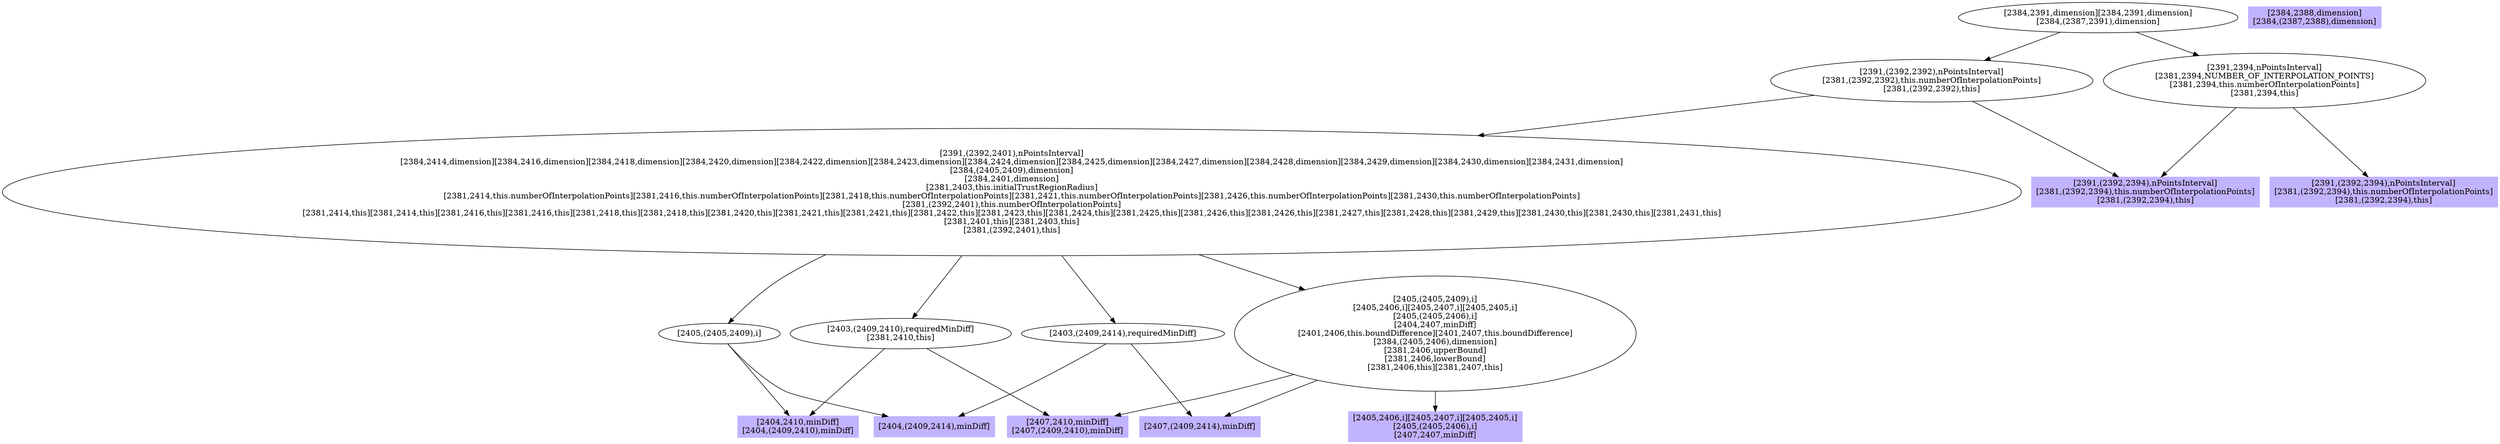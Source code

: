 digraph { 
2603 [shape=box,style=filled,color=".7 .3 1.0",label="[2391,(2392,2394),nPointsInterval]\n[2381,(2392,2394),this.numberOfInterpolationPoints]\n[2381,(2392,2394),this]"];
2604 [shape=box,style=filled,color=".7 .3 1.0",label="[2404,2410,minDiff]\n[2404,(2409,2410),minDiff]"];
2605 [shape=box,style=filled,color=".7 .3 1.0",label="[2407,2410,minDiff]\n[2407,(2409,2410),minDiff]"];
2606 [label="[2403,(2409,2410),requiredMinDiff]\n[2381,2410,this]"];
2607 [shape=box,style=filled,color=".7 .3 1.0",label="[2407,(2409,2414),minDiff]"];
2608 [shape=box,style=filled,color=".7 .3 1.0",label="[2405,2406,i][2405,2407,i][2405,2405,i]\n[2405,(2405,2406),i]\n[2407,2407,minDiff]"];
2609 [label="[2405,(2405,2409),i]\n[2405,2406,i][2405,2407,i][2405,2405,i]\n[2405,(2405,2406),i]\n[2404,2407,minDiff]\n[2401,2406,this.boundDifference][2401,2407,this.boundDifference]\n[2384,(2405,2406),dimension]\n[2381,2406,upperBound]\n[2381,2406,lowerBound]\n[2381,2406,this][2381,2407,this]"];
2610 [shape=box,style=filled,color=".7 .3 1.0",label="[2404,(2409,2414),minDiff]"];
2611 [label="[2403,(2409,2414),requiredMinDiff]"];
2612 [label="[2405,(2405,2409),i]"];
2613 [label="[2391,(2392,2401),nPointsInterval]\n[2384,2414,dimension][2384,2416,dimension][2384,2418,dimension][2384,2420,dimension][2384,2422,dimension][2384,2423,dimension][2384,2424,dimension][2384,2425,dimension][2384,2427,dimension][2384,2428,dimension][2384,2429,dimension][2384,2430,dimension][2384,2431,dimension]\n[2384,(2405,2409),dimension]\n[2384,2401,dimension]\n[2381,2403,this.initialTrustRegionRadius]\n[2381,2414,this.numberOfInterpolationPoints][2381,2416,this.numberOfInterpolationPoints][2381,2418,this.numberOfInterpolationPoints][2381,2421,this.numberOfInterpolationPoints][2381,2426,this.numberOfInterpolationPoints][2381,2430,this.numberOfInterpolationPoints]\n[2381,(2392,2401),this.numberOfInterpolationPoints]\n[2381,2414,this][2381,2414,this][2381,2416,this][2381,2416,this][2381,2418,this][2381,2418,this][2381,2420,this][2381,2421,this][2381,2421,this][2381,2422,this][2381,2423,this][2381,2424,this][2381,2425,this][2381,2426,this][2381,2426,this][2381,2427,this][2381,2428,this][2381,2429,this][2381,2430,this][2381,2430,this][2381,2431,this]\n[2381,2401,this][2381,2403,this]\n[2381,(2392,2401),this]"];
2614 [label="[2391,(2392,2392),nPointsInterval]\n[2381,(2392,2392),this.numberOfInterpolationPoints]\n[2381,(2392,2392),this]"];
2615 [shape=box,style=filled,color=".7 .3 1.0",label="[2391,(2392,2394),nPointsInterval]\n[2381,(2392,2394),this.numberOfInterpolationPoints]\n[2381,(2392,2394),this]"];
2616 [label="[2391,2394,nPointsInterval]\n[2381,2394,NUMBER_OF_INTERPOLATION_POINTS]\n[2381,2394,this.numberOfInterpolationPoints]\n[2381,2394,this]"];
2617 [shape=box,style=filled,color=".7 .3 1.0",label="[2384,2388,dimension]\n[2384,(2387,2388),dimension]"];
2618 [label="[2384,2391,dimension][2384,2391,dimension]\n[2384,(2387,2391),dimension]"];
2606 -> 2604;
2606 -> 2605;
2609 -> 2605;
2609 -> 2607;
2609 -> 2608;
2611 -> 2607;
2611 -> 2610;
2612 -> 2604;
2612 -> 2610;
2613 -> 2606;
2613 -> 2609;
2613 -> 2611;
2613 -> 2612;
2614 -> 2603;
2614 -> 2613;
2616 -> 2603;
2616 -> 2615;
2618 -> 2614;
2618 -> 2616;
}
